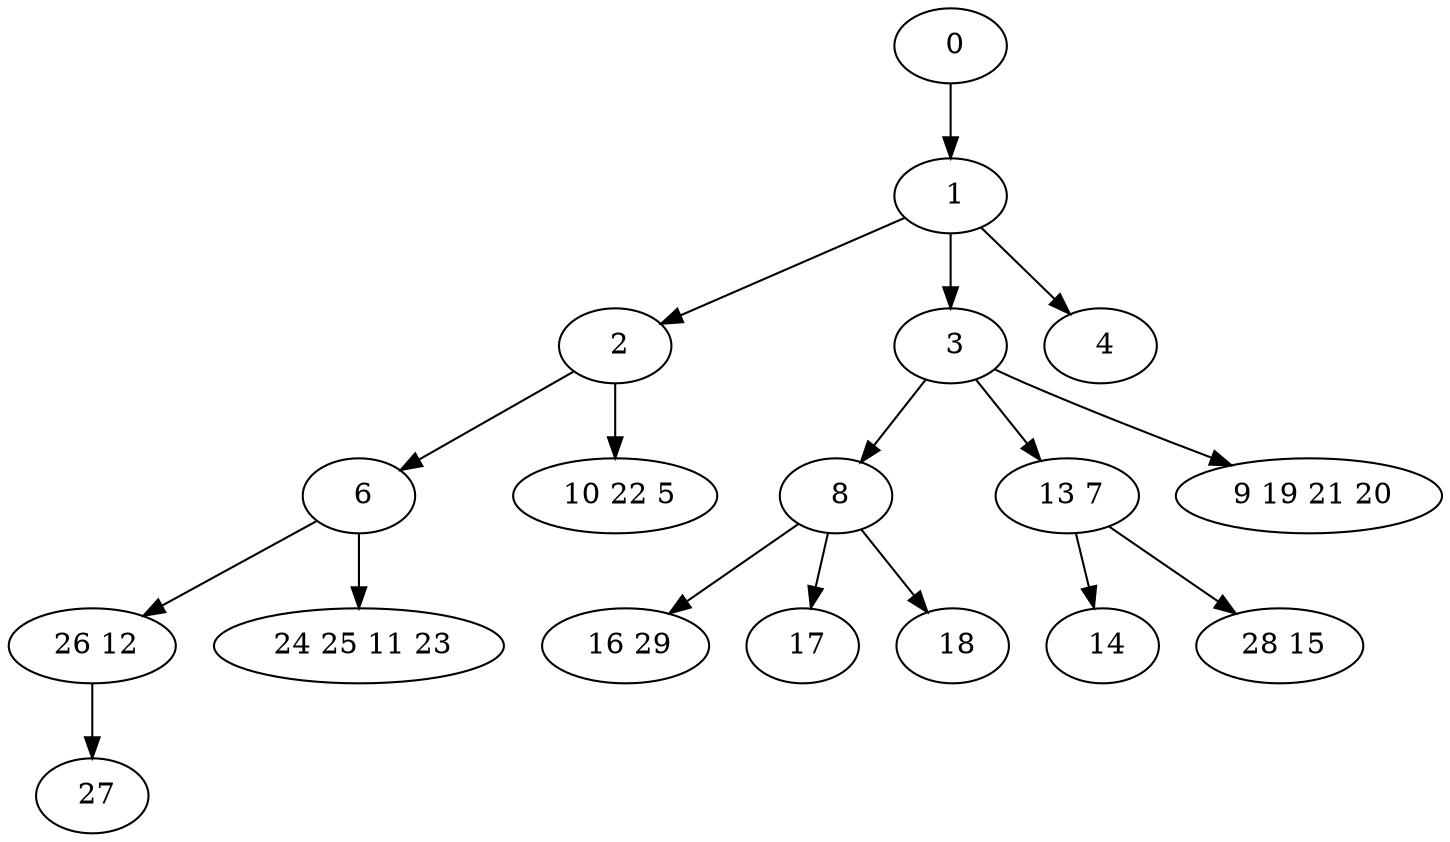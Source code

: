 digraph mytree {
" 0" -> " 1";
" 1" -> " 2";
" 1" -> " 3";
" 1" -> " 4";
" 2" -> " 6";
" 2" -> " 10 22 5";
" 3" -> " 8";
" 3" -> " 13 7";
" 3" -> " 9 19 21 20";
" 4";
" 14";
" 6" -> " 26 12";
" 6" -> " 24 25 11 23";
" 10 22 5";
" 8" -> " 16 29";
" 8" -> " 17";
" 8" -> " 18";
" 13 7" -> " 14";
" 13 7" -> " 28 15";
" 26 12" -> " 27";
" 24 25 11 23";
" 9 19 21 20";
" 16 29";
" 17";
" 18";
" 27";
" 28 15";
}
